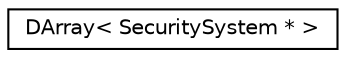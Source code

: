 digraph "Graphical Class Hierarchy"
{
 // LATEX_PDF_SIZE
  edge [fontname="Helvetica",fontsize="10",labelfontname="Helvetica",labelfontsize="10"];
  node [fontname="Helvetica",fontsize="10",shape=record];
  rankdir="LR";
  Node0 [label="DArray\< SecuritySystem * \>",height=0.2,width=0.4,color="black", fillcolor="white", style="filled",URL="$classDArray.html",tooltip=" "];
}
